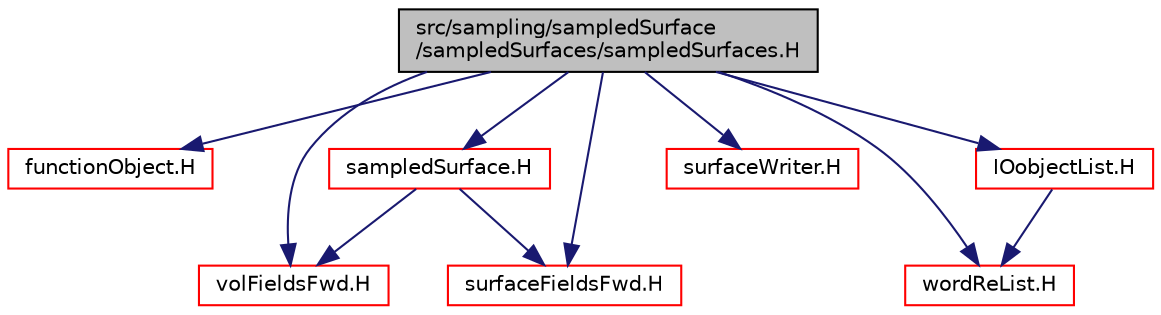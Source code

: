 digraph "src/sampling/sampledSurface/sampledSurfaces/sampledSurfaces.H"
{
  bgcolor="transparent";
  edge [fontname="Helvetica",fontsize="10",labelfontname="Helvetica",labelfontsize="10"];
  node [fontname="Helvetica",fontsize="10",shape=record];
  Node0 [label="src/sampling/sampledSurface\l/sampledSurfaces/sampledSurfaces.H",height=0.2,width=0.4,color="black", fillcolor="grey75", style="filled", fontcolor="black"];
  Node0 -> Node1 [color="midnightblue",fontsize="10",style="solid",fontname="Helvetica"];
  Node1 [label="functionObject.H",height=0.2,width=0.4,color="red",URL="$a09647.html"];
  Node0 -> Node68 [color="midnightblue",fontsize="10",style="solid",fontname="Helvetica"];
  Node68 [label="sampledSurface.H",height=0.2,width=0.4,color="red",URL="$a15134.html"];
  Node68 -> Node162 [color="midnightblue",fontsize="10",style="solid",fontname="Helvetica"];
  Node162 [label="volFieldsFwd.H",height=0.2,width=0.4,color="red",URL="$a02915.html"];
  Node68 -> Node163 [color="midnightblue",fontsize="10",style="solid",fontname="Helvetica"];
  Node163 [label="surfaceFieldsFwd.H",height=0.2,width=0.4,color="red",URL="$a02900.html"];
  Node0 -> Node346 [color="midnightblue",fontsize="10",style="solid",fontname="Helvetica"];
  Node346 [label="surfaceWriter.H",height=0.2,width=0.4,color="red",URL="$a15236.html"];
  Node0 -> Node162 [color="midnightblue",fontsize="10",style="solid",fontname="Helvetica"];
  Node0 -> Node163 [color="midnightblue",fontsize="10",style="solid",fontname="Helvetica"];
  Node0 -> Node175 [color="midnightblue",fontsize="10",style="solid",fontname="Helvetica"];
  Node175 [label="wordReList.H",height=0.2,width=0.4,color="red",URL="$a13478.html"];
  Node0 -> Node347 [color="midnightblue",fontsize="10",style="solid",fontname="Helvetica"];
  Node347 [label="IOobjectList.H",height=0.2,width=0.4,color="red",URL="$a09731.html"];
  Node347 -> Node175 [color="midnightblue",fontsize="10",style="solid",fontname="Helvetica"];
}
